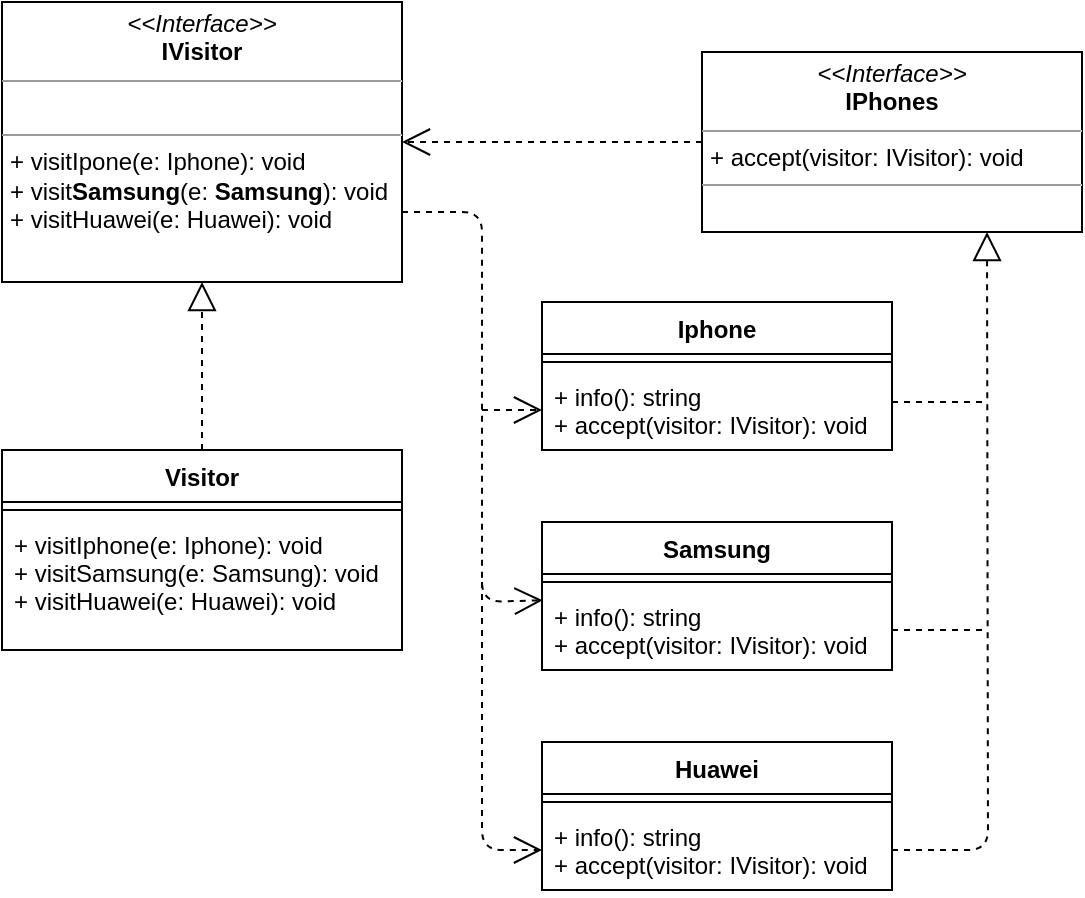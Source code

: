 <mxfile>
    <diagram id="nH1Tc_KKOggBsMdsDUve" name="Страница 1">
        <mxGraphModel dx="1094" dy="607" grid="1" gridSize="10" guides="1" tooltips="1" connect="1" arrows="1" fold="1" page="1" pageScale="1" pageWidth="1169" pageHeight="827" math="0" shadow="0">
            <root>
                <mxCell id="0"/>
                <mxCell id="1" parent="0"/>
                <mxCell id="2" value="&lt;p style=&quot;margin: 0px ; margin-top: 4px ; text-align: center&quot;&gt;&lt;i&gt;&amp;lt;&amp;lt;Interface&amp;gt;&amp;gt;&lt;/i&gt;&lt;br&gt;&lt;b&gt;IVisitor&lt;/b&gt;&lt;/p&gt;&lt;hr size=&quot;1&quot;&gt;&lt;p style=&quot;margin: 0px ; margin-left: 4px&quot;&gt;&lt;br&gt;&lt;/p&gt;&lt;hr size=&quot;1&quot;&gt;&lt;p style=&quot;margin: 0px 0px 0px 4px&quot;&gt;+ visitIpone(e: Iphone): void&lt;/p&gt;&lt;p style=&quot;margin: 0px 0px 0px 4px&quot;&gt;+ visit&lt;span style=&quot;font-weight: 700 ; text-align: center&quot;&gt;Samsung&lt;/span&gt;(e:&amp;nbsp;&lt;span style=&quot;font-weight: 700 ; text-align: center&quot;&gt;Samsung&lt;/span&gt;): void&lt;br&gt;&lt;/p&gt;&lt;p style=&quot;margin: 0px 0px 0px 4px&quot;&gt;+ visitHuawei(e: Huawei): void&lt;/p&gt;" style="verticalAlign=top;align=left;overflow=fill;fontSize=12;fontFamily=Helvetica;html=1;" vertex="1" parent="1">
                    <mxGeometry x="140" y="200" width="200" height="140" as="geometry"/>
                </mxCell>
                <mxCell id="3" value="Visitor" style="swimlane;fontStyle=1;align=center;verticalAlign=top;childLayout=stackLayout;horizontal=1;startSize=26;horizontalStack=0;resizeParent=1;resizeParentMax=0;resizeLast=0;collapsible=1;marginBottom=0;" vertex="1" parent="1">
                    <mxGeometry x="140" y="424" width="200" height="100" as="geometry"/>
                </mxCell>
                <mxCell id="5" value="" style="line;strokeWidth=1;fillColor=none;align=left;verticalAlign=middle;spacingTop=-1;spacingLeft=3;spacingRight=3;rotatable=0;labelPosition=right;points=[];portConstraint=eastwest;" vertex="1" parent="3">
                    <mxGeometry y="26" width="200" height="8" as="geometry"/>
                </mxCell>
                <mxCell id="6" value="+ visitIphone(e: Iphone): void&#10;+ visitSamsung(e: Samsung): void&#10;+ visitHuawei(e: Huawei): void" style="text;strokeColor=none;fillColor=none;align=left;verticalAlign=top;spacingLeft=4;spacingRight=4;overflow=hidden;rotatable=0;points=[[0,0.5],[1,0.5]];portConstraint=eastwest;" vertex="1" parent="3">
                    <mxGeometry y="34" width="200" height="66" as="geometry"/>
                </mxCell>
                <mxCell id="7" value="" style="endArrow=block;dashed=1;endFill=0;endSize=12;html=1;entryX=0.5;entryY=1;entryDx=0;entryDy=0;exitX=0.5;exitY=0;exitDx=0;exitDy=0;" edge="1" parent="1" source="3" target="2">
                    <mxGeometry width="160" relative="1" as="geometry">
                        <mxPoint x="170" y="270" as="sourcePoint"/>
                        <mxPoint x="250" y="350" as="targetPoint"/>
                    </mxGeometry>
                </mxCell>
                <mxCell id="9" value="&lt;p style=&quot;margin: 0px ; margin-top: 4px ; text-align: center&quot;&gt;&lt;i&gt;&amp;lt;&amp;lt;Interface&amp;gt;&amp;gt;&lt;/i&gt;&lt;br&gt;&lt;b&gt;IPhones&lt;/b&gt;&lt;/p&gt;&lt;hr size=&quot;1&quot;&gt;&lt;p style=&quot;margin: 0px ; margin-left: 4px&quot;&gt;+ accept(visitor: IVisitor): void&lt;/p&gt;&lt;hr size=&quot;1&quot;&gt;&lt;p style=&quot;margin: 0px ; margin-left: 4px&quot;&gt;&lt;br&gt;&lt;/p&gt;" style="verticalAlign=top;align=left;overflow=fill;fontSize=12;fontFamily=Helvetica;html=1;" vertex="1" parent="1">
                    <mxGeometry x="490" y="225" width="190" height="90" as="geometry"/>
                </mxCell>
                <mxCell id="12" value="Use" style="endArrow=open;endSize=12;dashed=1;html=1;entryX=1;entryY=0.5;entryDx=0;entryDy=0;exitX=0;exitY=0.5;exitDx=0;exitDy=0;noLabel=1;fontColor=none;" edge="1" parent="1" source="9" target="2">
                    <mxGeometry width="160" relative="1" as="geometry">
                        <mxPoint x="430" y="380" as="sourcePoint"/>
                        <mxPoint x="590" y="380" as="targetPoint"/>
                    </mxGeometry>
                </mxCell>
                <mxCell id="14" value="Iphone" style="swimlane;fontStyle=1;align=center;verticalAlign=top;childLayout=stackLayout;horizontal=1;startSize=26;horizontalStack=0;resizeParent=1;resizeParentMax=0;resizeLast=0;collapsible=1;marginBottom=0;" vertex="1" parent="1">
                    <mxGeometry x="410" y="350" width="175" height="74" as="geometry"/>
                </mxCell>
                <mxCell id="16" value="" style="line;strokeWidth=1;fillColor=none;align=left;verticalAlign=middle;spacingTop=-1;spacingLeft=3;spacingRight=3;rotatable=0;labelPosition=right;points=[];portConstraint=eastwest;" vertex="1" parent="14">
                    <mxGeometry y="26" width="175" height="8" as="geometry"/>
                </mxCell>
                <mxCell id="17" value="+ info(): string&#10;+ accept(visitor: IVisitor): void" style="text;strokeColor=none;fillColor=none;align=left;verticalAlign=top;spacingLeft=4;spacingRight=4;overflow=hidden;rotatable=0;points=[[0,0.5],[1,0.5]];portConstraint=eastwest;" vertex="1" parent="14">
                    <mxGeometry y="34" width="175" height="40" as="geometry"/>
                </mxCell>
                <mxCell id="18" value="Use" style="endArrow=open;endSize=12;dashed=1;html=1;exitX=1;exitY=0.75;exitDx=0;exitDy=0;noLabel=1;fontColor=none;entryX=0.002;entryY=0.129;entryDx=0;entryDy=0;entryPerimeter=0;" edge="1" parent="1" source="2" target="22">
                    <mxGeometry width="160" relative="1" as="geometry">
                        <mxPoint x="510" y="340.0" as="sourcePoint"/>
                        <mxPoint x="410" y="550" as="targetPoint"/>
                        <Array as="points">
                            <mxPoint x="380" y="305"/>
                            <mxPoint x="380" y="500"/>
                        </Array>
                    </mxGeometry>
                </mxCell>
                <mxCell id="19" value="Use" style="endArrow=open;endSize=12;dashed=1;html=1;entryX=0;entryY=0.5;entryDx=0;entryDy=0;noLabel=1;fontColor=none;" edge="1" parent="1" target="17">
                    <mxGeometry width="160" relative="1" as="geometry">
                        <mxPoint x="380" y="404" as="sourcePoint"/>
                        <mxPoint x="425" y="490" as="targetPoint"/>
                    </mxGeometry>
                </mxCell>
                <mxCell id="20" value="Samsung" style="swimlane;fontStyle=1;align=center;verticalAlign=top;childLayout=stackLayout;horizontal=1;startSize=26;horizontalStack=0;resizeParent=1;resizeParentMax=0;resizeLast=0;collapsible=1;marginBottom=0;" vertex="1" parent="1">
                    <mxGeometry x="410" y="460" width="175" height="74" as="geometry"/>
                </mxCell>
                <mxCell id="21" value="" style="line;strokeWidth=1;fillColor=none;align=left;verticalAlign=middle;spacingTop=-1;spacingLeft=3;spacingRight=3;rotatable=0;labelPosition=right;points=[];portConstraint=eastwest;" vertex="1" parent="20">
                    <mxGeometry y="26" width="175" height="8" as="geometry"/>
                </mxCell>
                <mxCell id="22" value="+ info(): string&#10;+ accept(visitor: IVisitor): void" style="text;strokeColor=none;fillColor=none;align=left;verticalAlign=top;spacingLeft=4;spacingRight=4;overflow=hidden;rotatable=0;points=[[0,0.5],[1,0.5]];portConstraint=eastwest;" vertex="1" parent="20">
                    <mxGeometry y="34" width="175" height="40" as="geometry"/>
                </mxCell>
                <mxCell id="23" value="Huawei" style="swimlane;fontStyle=1;align=center;verticalAlign=top;childLayout=stackLayout;horizontal=1;startSize=26;horizontalStack=0;resizeParent=1;resizeParentMax=0;resizeLast=0;collapsible=1;marginBottom=0;" vertex="1" parent="1">
                    <mxGeometry x="410" y="570" width="175" height="74" as="geometry"/>
                </mxCell>
                <mxCell id="24" value="" style="line;strokeWidth=1;fillColor=none;align=left;verticalAlign=middle;spacingTop=-1;spacingLeft=3;spacingRight=3;rotatable=0;labelPosition=right;points=[];portConstraint=eastwest;" vertex="1" parent="23">
                    <mxGeometry y="26" width="175" height="8" as="geometry"/>
                </mxCell>
                <mxCell id="25" value="+ info(): string&#10;+ accept(visitor: IVisitor): void" style="text;strokeColor=none;fillColor=none;align=left;verticalAlign=top;spacingLeft=4;spacingRight=4;overflow=hidden;rotatable=0;points=[[0,0.5],[1,0.5]];portConstraint=eastwest;" vertex="1" parent="23">
                    <mxGeometry y="34" width="175" height="40" as="geometry"/>
                </mxCell>
                <mxCell id="26" value="Use" style="endArrow=open;endSize=12;dashed=1;html=1;noLabel=1;fontColor=none;entryX=0;entryY=0.5;entryDx=0;entryDy=0;" edge="1" parent="1" target="25">
                    <mxGeometry width="160" relative="1" as="geometry">
                        <mxPoint x="380" y="490" as="sourcePoint"/>
                        <mxPoint x="380" y="630" as="targetPoint"/>
                        <Array as="points">
                            <mxPoint x="380" y="624"/>
                        </Array>
                    </mxGeometry>
                </mxCell>
                <mxCell id="28" value="" style="endArrow=block;dashed=1;endFill=0;endSize=12;html=1;fontColor=#f0f0f0;entryX=0.75;entryY=1;entryDx=0;entryDy=0;exitX=1;exitY=0.5;exitDx=0;exitDy=0;" edge="1" parent="1" source="25" target="9">
                    <mxGeometry width="160" relative="1" as="geometry">
                        <mxPoint x="633" y="630" as="sourcePoint"/>
                        <mxPoint x="560" y="440" as="targetPoint"/>
                        <Array as="points">
                            <mxPoint x="633" y="624"/>
                        </Array>
                    </mxGeometry>
                </mxCell>
                <mxCell id="29" value="" style="endArrow=none;dashed=1;html=1;fontColor=#f0f0f0;exitX=1;exitY=0.5;exitDx=0;exitDy=0;jumpSize=160;jumpStyle=none;" edge="1" parent="1" source="22">
                    <mxGeometry width="50" height="50" relative="1" as="geometry">
                        <mxPoint x="600" y="480" as="sourcePoint"/>
                        <mxPoint x="630" y="514" as="targetPoint"/>
                    </mxGeometry>
                </mxCell>
                <mxCell id="30" value="" style="endArrow=none;dashed=1;html=1;fontColor=#f0f0f0;exitX=1;exitY=0.5;exitDx=0;exitDy=0;jumpSize=160;jumpStyle=none;" edge="1" parent="1">
                    <mxGeometry width="50" height="50" relative="1" as="geometry">
                        <mxPoint x="585" y="400" as="sourcePoint"/>
                        <mxPoint x="630" y="400" as="targetPoint"/>
                    </mxGeometry>
                </mxCell>
            </root>
        </mxGraphModel>
    </diagram>
</mxfile>